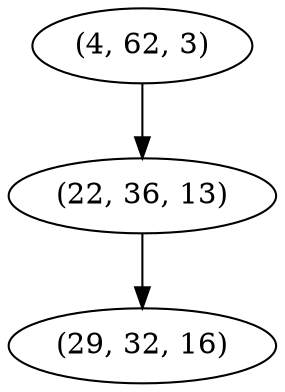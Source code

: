 digraph tree {
    "(4, 62, 3)";
    "(22, 36, 13)";
    "(29, 32, 16)";
    "(4, 62, 3)" -> "(22, 36, 13)";
    "(22, 36, 13)" -> "(29, 32, 16)";
}
